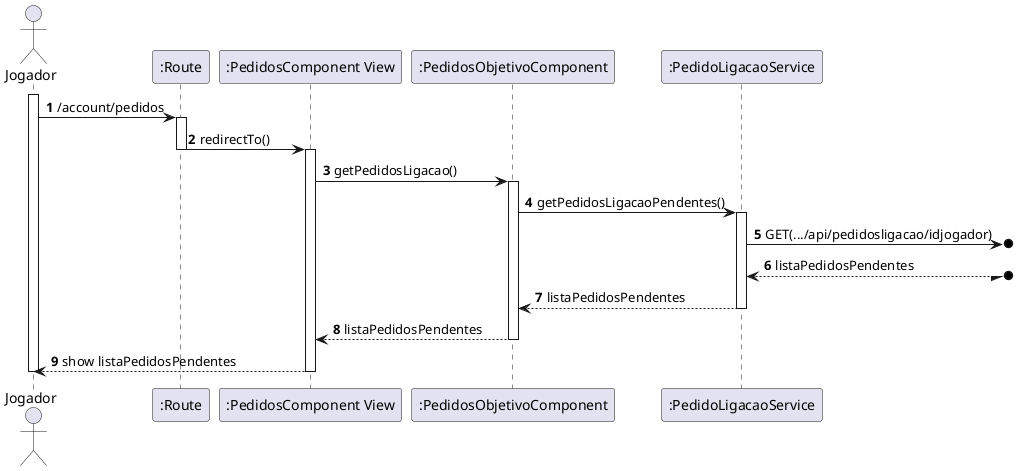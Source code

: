﻿@startuml
'https://plantuml.com/sequence-diagram

autonumber

actor "Jogador" as J

participant ":Route" as R
participant ":PedidosComponent View" as CV
participant ":PedidosObjetivoComponent" as C

participant ":PedidoLigacaoService" as SERV

activate J
    J->R : /account/pedidos
    activate R
        R->CV : redirectTo()
    deactivate R
    activate CV
        CV->C : getPedidosLigacao()
        activate C
            C->SERV : getPedidosLigacaoPendentes()
                activate SERV
                    SERV->o] : GET(.../api/pedidosligacao/idjogador)
                    SERV<--/o] : listaPedidosPendentes
                    SERV-->C : listaPedidosPendentes
                deactivate SERV
            C-->CV : listaPedidosPendentes
        deactivate C
        CV-->J : show listaPedidosPendentes
    deactivate CV
deactivate J
            
        
   
        

@enduml